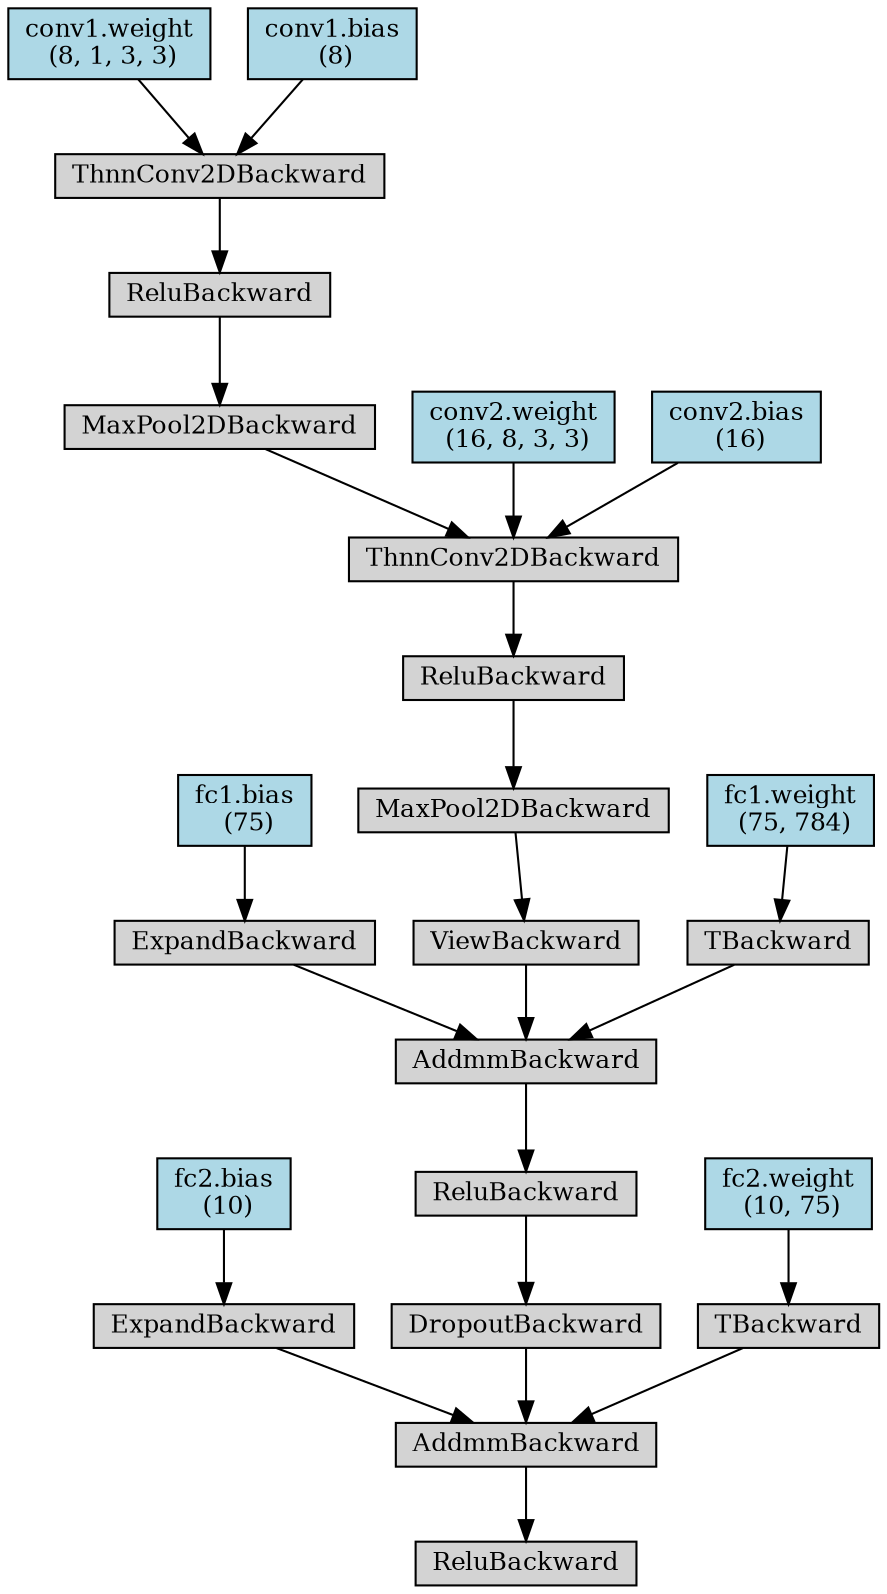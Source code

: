 digraph {
	graph [size="12,12"]
	node [align=left fontsize=12 height=0.2 ranksep=0.1 shape=box style=filled]
	140174297339552 [label=ReluBackward]
	140174297339720 -> 140174297339552
	140174297339720 [label=AddmmBackward]
	140174297341456 -> 140174297339720
	140174297341456 [label=ExpandBackward]
	140174297340056 -> 140174297341456
	140174297340056 [label="fc2.bias
 (10)" fillcolor=lightblue]
	140174402979928 -> 140174297339720
	140174402979928 [label=DropoutBackward]
	140174300125560 -> 140174402979928
	140174300125560 [label=ReluBackward]
	140174300123880 -> 140174300125560
	140174300123880 [label=AddmmBackward]
	140174300124832 -> 140174300123880
	140174300124832 [label=ExpandBackward]
	140174296763192 -> 140174300124832
	140174296763192 [label="fc1.bias
 (75)" fillcolor=lightblue]
	140175252941624 -> 140174300123880
	140175252941624 [label=ViewBackward]
	140174296762800 -> 140175252941624
	140174296762800 [label=MaxPool2DBackward]
	140174296761792 -> 140174296762800
	140174296761792 [label=ReluBackward]
	140174296868064 -> 140174296761792
	140174296868064 [label=ThnnConv2DBackward]
	140174296867112 -> 140174296868064
	140174296867112 [label=MaxPool2DBackward]
	140174296867392 -> 140174296867112
	140174296867392 [label=ReluBackward]
	140174296868456 -> 140174296867392
	140174296868456 [label=ThnnConv2DBackward]
	140174296869072 -> 140174296868456
	140174296869072 [label="conv1.weight
 (8, 1, 3, 3)" fillcolor=lightblue]
	140174296868960 -> 140174296868456
	140174296868960 [label="conv1.bias
 (8)" fillcolor=lightblue]
	140174296867000 -> 140174296868064
	140174296867000 [label="conv2.weight
 (16, 8, 3, 3)" fillcolor=lightblue]
	140174296867280 -> 140174296868064
	140174296867280 [label="conv2.bias
 (16)" fillcolor=lightblue]
	140175252941456 -> 140174300123880
	140175252941456 [label=TBackward]
	140174296762576 -> 140175252941456
	140174296762576 [label="fc1.weight
 (75, 784)" fillcolor=lightblue]
	140174297341344 -> 140174297339720
	140174297341344 [label=TBackward]
	140174300126680 -> 140174297341344
	140174300126680 [label="fc2.weight
 (10, 75)" fillcolor=lightblue]
}
